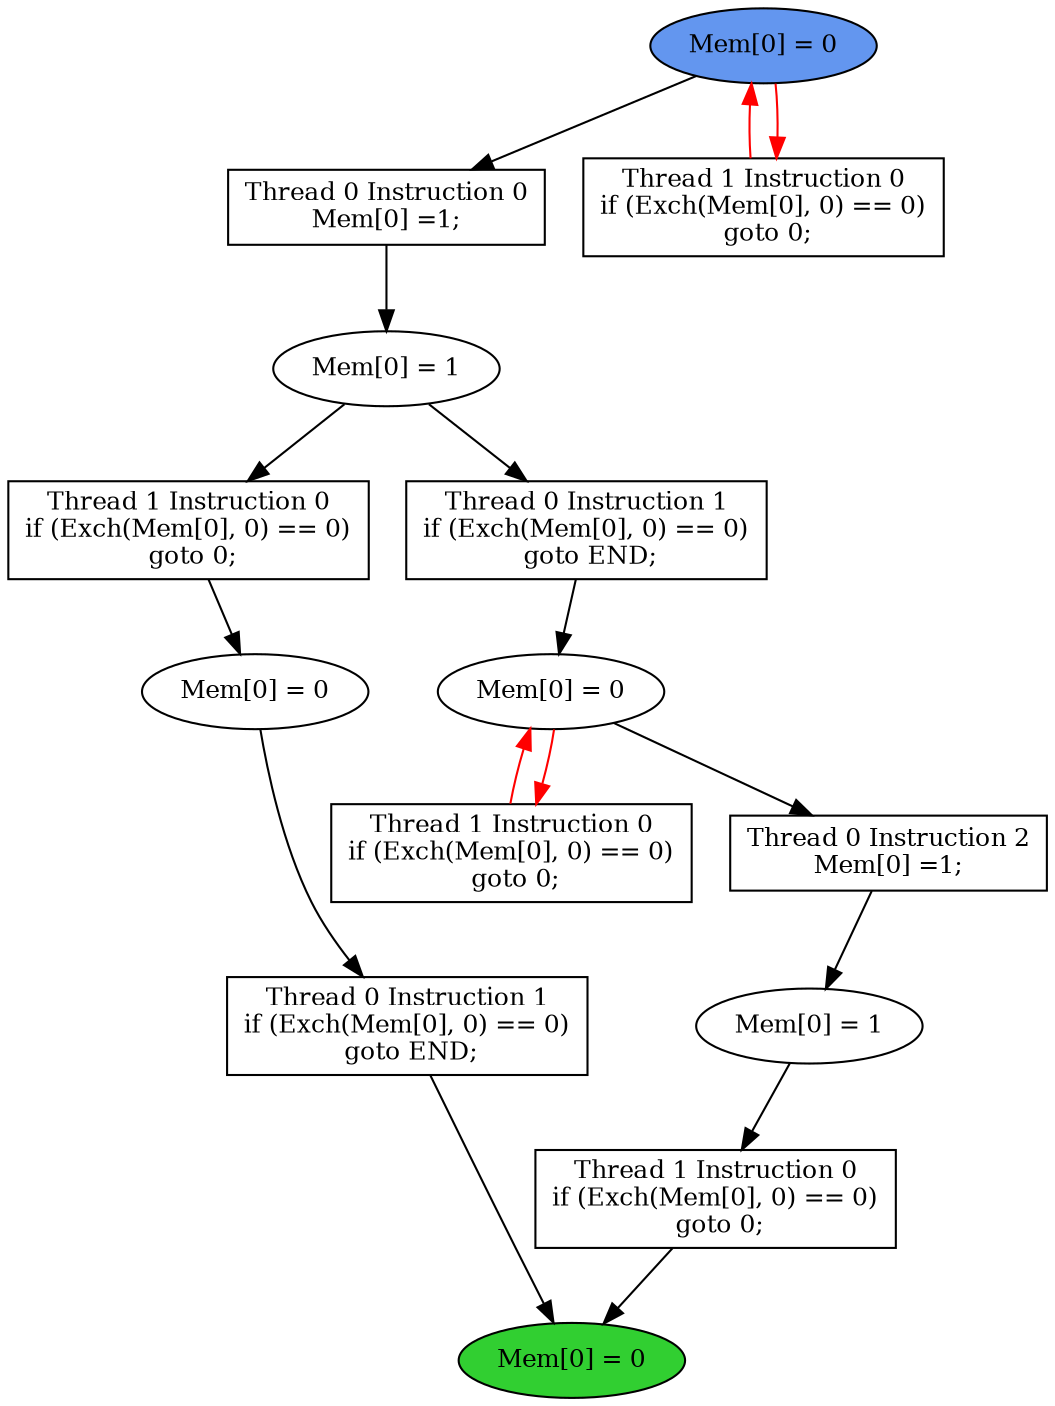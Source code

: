 digraph "graph" {
graph [fontsize=12]
node [fontsize=12]
edge [fontsize=12]
rankdir=TB;
"N13" -> "N9" [uuid = "<A0, END>", color = "#000000", fontcolor = "#ffffff", style = "solid", label = "", dir = "forward", weight = "1"]
"N12" -> "N11" [uuid = "<A1, S3>", color = "#000000", fontcolor = "#ffffff", style = "solid", label = "", dir = "forward", weight = "1"]
"N22" -> "N21" [uuid = "<A2, S2>", color = "#ff0000", fontcolor = "#ffffff", style = "solid", label = "", dir = "back", weight = "1"]
"N15" -> "N14" [uuid = "<A3, S1>", color = "#000000", fontcolor = "#ffffff", style = "solid", label = "", dir = "forward", weight = "1"]
"N10" -> "N9" [uuid = "<A4, END>", color = "#000000", fontcolor = "#ffffff", style = "solid", label = "", dir = "forward", weight = "1"]
"N23" -> "N22" [uuid = "<A5, S2>", color = "#000000", fontcolor = "#ffffff", style = "solid", label = "", dir = "forward", weight = "1"]
"N25" -> "N24" [uuid = "<A6, S0>", color = "#000000", fontcolor = "#ffffff", style = "solid", label = "", dir = "forward", weight = "1"]
"N26" -> "N20" [uuid = "<A7, START>", color = "#ff0000", fontcolor = "#ffffff", style = "solid", label = "", dir = "back", weight = "1"]
"N14" -> "N13" [uuid = "<A0, S1>", color = "#000000", fontcolor = "#ffffff", style = "solid", label = "", dir = "forward", weight = "1"]
"N24" -> "N12" [uuid = "<A1, S0>", color = "#000000", fontcolor = "#ffffff", style = "solid", label = "", dir = "forward", weight = "1"]
"N22" -> "N21" [uuid = "<A2, S2>", color = "#ff0000", fontcolor = "#ffffff", style = "solid", label = "", dir = "forward", weight = "1"]
"N22" -> "N15" [uuid = "<A3, S2>", color = "#000000", fontcolor = "#ffffff", style = "solid", label = "", dir = "forward", weight = "1"]
"N11" -> "N10" [uuid = "<A4, S3>", color = "#000000", fontcolor = "#ffffff", style = "solid", label = "", dir = "forward", weight = "1"]
"N24" -> "N23" [uuid = "<A5, S0>", color = "#000000", fontcolor = "#ffffff", style = "solid", label = "", dir = "forward", weight = "1"]
"N26" -> "N25" [uuid = "<A6, START>", color = "#000000", fontcolor = "#ffffff", style = "solid", label = "", dir = "forward", weight = "1"]
"N26" -> "N20" [uuid = "<A7, START>", color = "#ff0000", fontcolor = "#ffffff", style = "solid", label = "", dir = "forward", weight = "1"]
"N9" [uuid="END", label="Mem[0] = 0", fillcolor = "#31cf31", fontcolor = "#000000", shape = "ellipse", style = "filled, solid"]
"N10" [uuid="A4", label="Thread 0 Instruction 1
if (Exch(Mem[0], 0) == 0)
 goto END;", fillcolor = "#ffffff", fontcolor = "#000000", shape = "box", style = "filled, solid"]
"N11" [uuid="S3", label="Mem[0] = 0", fillcolor = "#ffffff", fontcolor = "#000000", shape = "ellipse", style = "filled, solid"]
"N12" [uuid="A1", label="Thread 1 Instruction 0
if (Exch(Mem[0], 0) == 0)
 goto 0;", fillcolor = "#ffffff", fontcolor = "#000000", shape = "box", style = "filled, solid"]
"N13" [uuid="A0", label="Thread 1 Instruction 0
if (Exch(Mem[0], 0) == 0)
 goto 0;", fillcolor = "#ffffff", fontcolor = "#000000", shape = "box", style = "filled, solid"]
"N14" [uuid="S1", label="Mem[0] = 1", fillcolor = "#ffffff", fontcolor = "#000000", shape = "ellipse", style = "filled, solid"]
"N15" [uuid="A3", label="Thread 0 Instruction 2
Mem[0] =1;", fillcolor = "#ffffff", fontcolor = "#000000", shape = "box", style = "filled, solid"]
"N20" [uuid="A7", label="Thread 1 Instruction 0
if (Exch(Mem[0], 0) == 0)
 goto 0;", fillcolor = "#ffffff", fontcolor = "#000000", shape = "box", style = "filled, solid"]
"N21" [uuid="A2", label="Thread 1 Instruction 0
if (Exch(Mem[0], 0) == 0)
 goto 0;", fillcolor = "#ffffff", fontcolor = "#000000", shape = "box", style = "filled, solid"]
"N22" [uuid="S2", label="Mem[0] = 0", fillcolor = "#ffffff", fontcolor = "#000000", shape = "ellipse", style = "filled, solid"]
"N23" [uuid="A5", label="Thread 0 Instruction 1
if (Exch(Mem[0], 0) == 0)
 goto END;", fillcolor = "#ffffff", fontcolor = "#000000", shape = "box", style = "filled, solid"]
"N24" [uuid="S0", label="Mem[0] = 1", fillcolor = "#ffffff", fontcolor = "#000000", shape = "ellipse", style = "filled, solid"]
"N25" [uuid="A6", label="Thread 0 Instruction 0
Mem[0] =1;", fillcolor = "#ffffff", fontcolor = "#000000", shape = "box", style = "filled, solid"]
"N26" [uuid="START", label="Mem[0] = 0", fillcolor = "#6396ef", fontcolor = "#000000", shape = "ellipse", style = "filled, solid"]
}